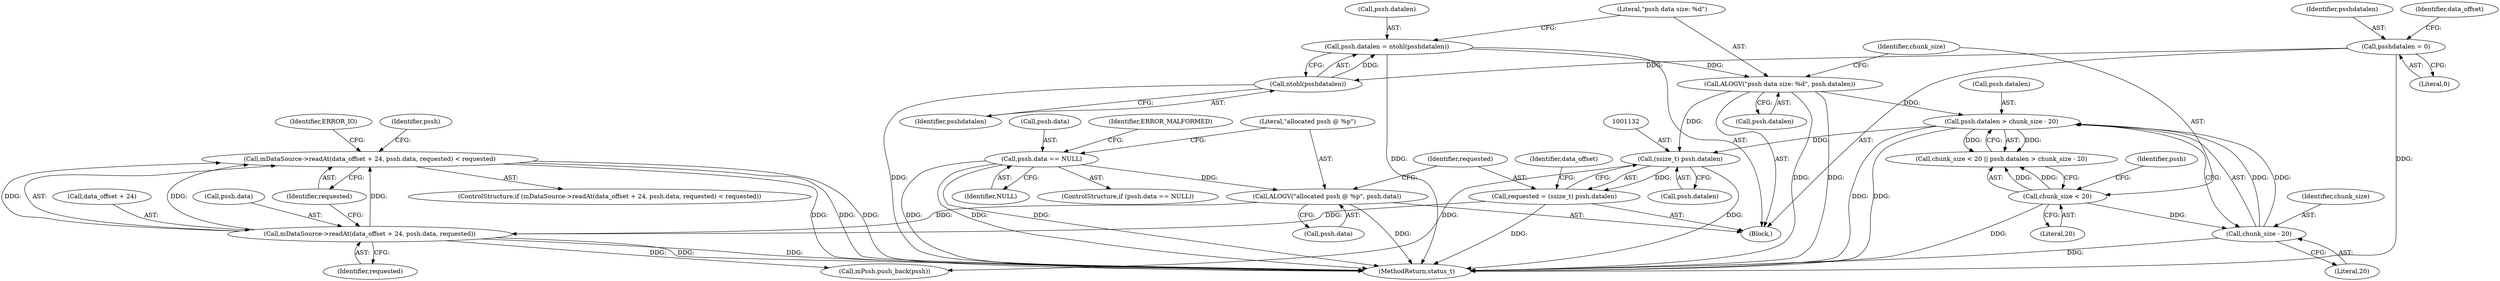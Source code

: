 digraph "0_Android_e7142a0703bc93f75e213e96ebc19000022afed9@API" {
"1001137" [label="(Call,mDataSource->readAt(data_offset + 24, pssh.data, requested) < requested)"];
"1001138" [label="(Call,mDataSource->readAt(data_offset + 24, pssh.data, requested))"];
"1001123" [label="(Call,ALOGV(\"allocated pssh @ %p\", pssh.data))"];
"1001115" [label="(Call,pssh.data == NULL)"];
"1001129" [label="(Call,requested = (ssize_t) pssh.datalen)"];
"1001131" [label="(Call,(ssize_t) pssh.datalen)"];
"1001097" [label="(Call,pssh.datalen > chunk_size - 20)"];
"1001087" [label="(Call,ALOGV(\"pssh data size: %d\", pssh.datalen))"];
"1001081" [label="(Call,pssh.datalen = ntohl(psshdatalen))"];
"1001085" [label="(Call,ntohl(psshdatalen))"];
"1001065" [label="(Call,psshdatalen = 0)"];
"1001101" [label="(Call,chunk_size - 20)"];
"1001094" [label="(Call,chunk_size < 20)"];
"1001150" [label="(Call,mPssh.push_back(pssh))"];
"1001115" [label="(Call,pssh.data == NULL)"];
"1001088" [label="(Literal,\"pssh data size: %d\")"];
"1001098" [label="(Call,pssh.datalen)"];
"1001097" [label="(Call,pssh.datalen > chunk_size - 20)"];
"1001067" [label="(Literal,0)"];
"1001136" [label="(ControlStructure,if (mDataSource->readAt(data_offset + 24, pssh.data, requested) < requested))"];
"1001087" [label="(Call,ALOGV(\"pssh data size: %d\", pssh.datalen))"];
"1001149" [label="(Identifier,ERROR_IO)"];
"1001131" [label="(Call,(ssize_t) pssh.datalen)"];
"1001124" [label="(Literal,\"allocated pssh @ %p\")"];
"1001122" [label="(Identifier,ERROR_MALFORMED)"];
"1001103" [label="(Literal,20)"];
"1001102" [label="(Identifier,chunk_size)"];
"1001125" [label="(Call,pssh.data)"];
"1001145" [label="(Identifier,requested)"];
"1001085" [label="(Call,ntohl(psshdatalen))"];
"1001081" [label="(Call,pssh.datalen = ntohl(psshdatalen))"];
"1001093" [label="(Call,chunk_size < 20 || pssh.datalen > chunk_size - 20)"];
"1001043" [label="(Block,)"];
"1001138" [label="(Call,mDataSource->readAt(data_offset + 24, pssh.data, requested))"];
"1001099" [label="(Identifier,pssh)"];
"1001142" [label="(Call,pssh.data)"];
"1001114" [label="(ControlStructure,if (pssh.data == NULL))"];
"1001146" [label="(Identifier,requested)"];
"1001101" [label="(Call,chunk_size - 20)"];
"1001072" [label="(Identifier,data_offset)"];
"1001133" [label="(Call,pssh.datalen)"];
"1001089" [label="(Call,pssh.datalen)"];
"1001137" [label="(Call,mDataSource->readAt(data_offset + 24, pssh.data, requested) < requested)"];
"1001139" [label="(Call,data_offset + 24)"];
"1001123" [label="(Call,ALOGV(\"allocated pssh @ %p\", pssh.data))"];
"1001095" [label="(Identifier,chunk_size)"];
"1001066" [label="(Identifier,psshdatalen)"];
"1003275" [label="(MethodReturn,status_t)"];
"1001130" [label="(Identifier,requested)"];
"1001086" [label="(Identifier,psshdatalen)"];
"1001096" [label="(Literal,20)"];
"1001082" [label="(Call,pssh.datalen)"];
"1001065" [label="(Call,psshdatalen = 0)"];
"1001116" [label="(Call,pssh.data)"];
"1001129" [label="(Call,requested = (ssize_t) pssh.datalen)"];
"1001151" [label="(Identifier,pssh)"];
"1001119" [label="(Identifier,NULL)"];
"1001140" [label="(Identifier,data_offset)"];
"1001094" [label="(Call,chunk_size < 20)"];
"1001137" -> "1001136"  [label="AST: "];
"1001137" -> "1001146"  [label="CFG: "];
"1001138" -> "1001137"  [label="AST: "];
"1001146" -> "1001137"  [label="AST: "];
"1001149" -> "1001137"  [label="CFG: "];
"1001151" -> "1001137"  [label="CFG: "];
"1001137" -> "1003275"  [label="DDG: "];
"1001137" -> "1003275"  [label="DDG: "];
"1001137" -> "1003275"  [label="DDG: "];
"1001138" -> "1001137"  [label="DDG: "];
"1001138" -> "1001137"  [label="DDG: "];
"1001138" -> "1001137"  [label="DDG: "];
"1001138" -> "1001145"  [label="CFG: "];
"1001139" -> "1001138"  [label="AST: "];
"1001142" -> "1001138"  [label="AST: "];
"1001145" -> "1001138"  [label="AST: "];
"1001146" -> "1001138"  [label="CFG: "];
"1001138" -> "1003275"  [label="DDG: "];
"1001138" -> "1003275"  [label="DDG: "];
"1001123" -> "1001138"  [label="DDG: "];
"1001129" -> "1001138"  [label="DDG: "];
"1001138" -> "1001150"  [label="DDG: "];
"1001123" -> "1001043"  [label="AST: "];
"1001123" -> "1001125"  [label="CFG: "];
"1001124" -> "1001123"  [label="AST: "];
"1001125" -> "1001123"  [label="AST: "];
"1001130" -> "1001123"  [label="CFG: "];
"1001123" -> "1003275"  [label="DDG: "];
"1001115" -> "1001123"  [label="DDG: "];
"1001115" -> "1001114"  [label="AST: "];
"1001115" -> "1001119"  [label="CFG: "];
"1001116" -> "1001115"  [label="AST: "];
"1001119" -> "1001115"  [label="AST: "];
"1001122" -> "1001115"  [label="CFG: "];
"1001124" -> "1001115"  [label="CFG: "];
"1001115" -> "1003275"  [label="DDG: "];
"1001115" -> "1003275"  [label="DDG: "];
"1001115" -> "1003275"  [label="DDG: "];
"1001129" -> "1001043"  [label="AST: "];
"1001129" -> "1001131"  [label="CFG: "];
"1001130" -> "1001129"  [label="AST: "];
"1001131" -> "1001129"  [label="AST: "];
"1001140" -> "1001129"  [label="CFG: "];
"1001129" -> "1003275"  [label="DDG: "];
"1001131" -> "1001129"  [label="DDG: "];
"1001131" -> "1001133"  [label="CFG: "];
"1001132" -> "1001131"  [label="AST: "];
"1001133" -> "1001131"  [label="AST: "];
"1001131" -> "1003275"  [label="DDG: "];
"1001097" -> "1001131"  [label="DDG: "];
"1001087" -> "1001131"  [label="DDG: "];
"1001131" -> "1001150"  [label="DDG: "];
"1001097" -> "1001093"  [label="AST: "];
"1001097" -> "1001101"  [label="CFG: "];
"1001098" -> "1001097"  [label="AST: "];
"1001101" -> "1001097"  [label="AST: "];
"1001093" -> "1001097"  [label="CFG: "];
"1001097" -> "1003275"  [label="DDG: "];
"1001097" -> "1003275"  [label="DDG: "];
"1001097" -> "1001093"  [label="DDG: "];
"1001097" -> "1001093"  [label="DDG: "];
"1001087" -> "1001097"  [label="DDG: "];
"1001101" -> "1001097"  [label="DDG: "];
"1001101" -> "1001097"  [label="DDG: "];
"1001087" -> "1001043"  [label="AST: "];
"1001087" -> "1001089"  [label="CFG: "];
"1001088" -> "1001087"  [label="AST: "];
"1001089" -> "1001087"  [label="AST: "];
"1001095" -> "1001087"  [label="CFG: "];
"1001087" -> "1003275"  [label="DDG: "];
"1001087" -> "1003275"  [label="DDG: "];
"1001081" -> "1001087"  [label="DDG: "];
"1001081" -> "1001043"  [label="AST: "];
"1001081" -> "1001085"  [label="CFG: "];
"1001082" -> "1001081"  [label="AST: "];
"1001085" -> "1001081"  [label="AST: "];
"1001088" -> "1001081"  [label="CFG: "];
"1001081" -> "1003275"  [label="DDG: "];
"1001085" -> "1001081"  [label="DDG: "];
"1001085" -> "1001086"  [label="CFG: "];
"1001086" -> "1001085"  [label="AST: "];
"1001085" -> "1003275"  [label="DDG: "];
"1001065" -> "1001085"  [label="DDG: "];
"1001065" -> "1001043"  [label="AST: "];
"1001065" -> "1001067"  [label="CFG: "];
"1001066" -> "1001065"  [label="AST: "];
"1001067" -> "1001065"  [label="AST: "];
"1001072" -> "1001065"  [label="CFG: "];
"1001065" -> "1003275"  [label="DDG: "];
"1001101" -> "1001103"  [label="CFG: "];
"1001102" -> "1001101"  [label="AST: "];
"1001103" -> "1001101"  [label="AST: "];
"1001101" -> "1003275"  [label="DDG: "];
"1001094" -> "1001101"  [label="DDG: "];
"1001094" -> "1001093"  [label="AST: "];
"1001094" -> "1001096"  [label="CFG: "];
"1001095" -> "1001094"  [label="AST: "];
"1001096" -> "1001094"  [label="AST: "];
"1001099" -> "1001094"  [label="CFG: "];
"1001093" -> "1001094"  [label="CFG: "];
"1001094" -> "1003275"  [label="DDG: "];
"1001094" -> "1001093"  [label="DDG: "];
"1001094" -> "1001093"  [label="DDG: "];
}
